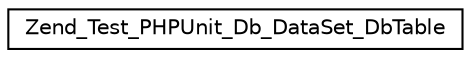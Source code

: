 digraph G
{
  edge [fontname="Helvetica",fontsize="10",labelfontname="Helvetica",labelfontsize="10"];
  node [fontname="Helvetica",fontsize="10",shape=record];
  rankdir="LR";
  Node1 [label="Zend_Test_PHPUnit_Db_DataSet_DbTable",height=0.2,width=0.4,color="black", fillcolor="white", style="filled",URL="$class_zend___test___p_h_p_unit___db___data_set___db_table.html"];
}
